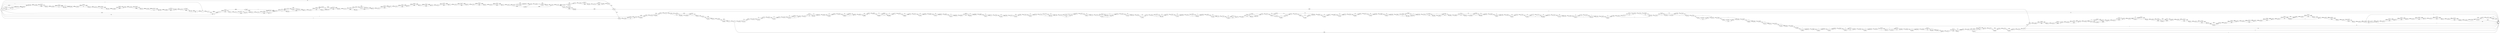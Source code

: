digraph {
	graph [rankdir=LR]
	node [shape=rectangle]
	2 -> 3 [label=39528]
	3 -> 53 [label=39530]
	53 -> 73 [label=2872]
	53 -> 74 [label=36658]
	73 -> 74 [label=3600]
	74 -> 95 [label=2559]
	74 -> 14939 [label=37699]
	95 -> 99 [label=3289]
	99 -> 129 [label=2559]
	99 -> 16517 [label=730]
	129 -> 141 [label=3289]
	141 -> 150 [label=40256]
	150 -> 171 [label=2559]
	150 -> 14995 [label=37697]
	171 -> 183 [label=3289]
	183 -> 204 [label=40256]
	183 -> 15024 [label=2]
	204 -> 234 [label=3289]
	204 -> 15024 [label=36967]
	234 -> 255 [label=2559]
	234 -> 16551 [label=730]
	255 -> 261 [label=3289]
	261 -> 303 [label=40258]
	303 -> 324 [label=2559]
	303 -> 15089 [label=37699]
	324 -> 339 [label=3289]
	339 -> 399 [label=3289]
	339 -> 15125 [label=311]
	399 -> 415 [label=40258]
	415 -> 420 [label=3291]
	415 -> 15193 [label=36967]
	420 -> 458 [label=3289]
	420 -> 15193 [label=2]
	458 -> 479 [label=2559]
	458 -> 16579 [label=730]
	479 -> 486 [label=3289]
	486 -> 516 [label=40258]
	516 -> 537 [label=3289]
	516 -> 15262 [label=36969]
	537 -> 552 [label=40258]
	552 -> 600 [label=3289]
	552 -> 15309 [label=36969]
	600 -> 621 [label=3289]
	600 -> 15329 [label=36969]
	621 -> 642 [label=3289]
	621 -> 15349 [label=36969]
	642 -> 644 [label=40258]
	644 -> 671 [label=3289]
	644 -> 15375 [label=36969]
	671 -> 749 [label=40258]
	749 -> 782 [label=3289]
	749 -> 15407 [label=36969]
	782 -> 794 [label=40258]
	794 -> 842 [label=3289]
	794 -> 15454 [label=36969]
	842 -> 845 [label=40258]
	845 -> 914 [label=3289]
	845 -> 15522 [label=36969]
	914 -> 953 [label=40258]
	953 -> 995 [label=3289]
	953 -> 15597 [label=36969]
	995 -> 1016 [label=2559]
	995 -> 16599 [label=730]
	1016 -> 1040 [label=3289]
	1040 -> 1064 [label=3291]
	1064 -> 1085 [label=3289]
	1064 -> 20892 [label=2]
	1085 -> 1136 [label=3291]
	1136 -> 1142 [label=40258]
	1142 -> 1145 [label=3291]
	1142 -> 15875 [label=36967]
	1145 -> 1181 [label=3289]
	1145 -> 20927 [label=2]
	1181 -> 1238 [label=3291]
	1238 -> 1259 [label=3289]
	1238 -> 20947 [label=2]
	1259 -> 1274 [label=3291]
	1274 -> 1295 [label=3289]
	1274 -> 20967 [label=2]
	1295 -> 1337 [label=3291]
	1337 -> 1340 [label=3341]
	1340 -> 1352 [label=3341]
	1340 -> 2815 [label=36967]
	1352 -> 1358 [label=3343]
	1358 -> 1366 [label=3291]
	1358 -> 1379 [label=52]
	1366 -> 1379 [label=3292]
	1379 -> 1400 [label=2609]
	1379 -> 16619 [label=735]
	1400 -> 1424 [label=3344]
	1424 -> 1445 [label=3342]
	1424 -> 20987 [label=2]
	1445 -> 1575 [label=3344]
	1575 -> 1594 [label=3342]
	1575 -> 1 [label=2]
	1594 -> 1608 [label=2611]
	1594 -> 16640 [label=731]
	1608 -> 1631 [label=2609]
	1608 -> 16640 [label=2]
	1631 -> 1640 [label=3341]
	1640 -> 1651 [label=3342]
	1651 -> 1672 [label=2609]
	1651 -> 16676 [label=733]
	1672 -> 1696 [label=3342]
	1696 -> 1717 [label=2609]
	1696 -> 16696 [label=733]
	1717 -> 1777 [label=3342]
	1777 -> 2565 [label=2559]
	1777 -> 6055 [label=783]
	2565 -> 2571 [label=3291]
	2571 -> 2602 [label=2559]
	2571 -> 20423 [label=732]
	2602 -> 2607 [label=2566]
	2607 -> 2667 [label=3291]
	2667 -> 2685 [label=3284]
	2667 -> 20472 [label=7]
	2685 -> 2704 [label=2559]
	2685 -> 2705 [label=725]
	2704 -> 2705 [label=2565]
	2705 -> 2707 [label=3290]
	2707 -> 2728 [label=3284]
	2707 -> 20509 [label=6]
	2728 -> 2729 [label=3290]
	2729 -> 2750 [label=3284]
	2729 -> 20529 [label=6]
	2750 -> 2755 [label=3290]
	2755 -> 1 [label=3]
	2755 -> 2767 [label=3287]
	2767 -> 1 [label=725]
	2767 -> 2815 [label=2562]
	2815 -> 2892 [label=39529]
	2892 -> 2913 [label=2562]
	2892 -> 16296 [label=36967]
	2913 -> 3212 [label=39529]
	3212 -> 3233 [label=39528]
	3212 -> 23233 [label=1]
	3233 -> 3238 [label=39529]
	3238 -> 3259 [label=2562]
	3238 -> 16316 [label=36967]
	3259 -> 3260 [label=39529]
	3260 -> 3270 [label=39526]
	3260 -> 3281 [label=3]
	3270 -> 3281 [label=2559]
	3270 -> 16330 [label=36967]
	3281 -> 3291 [label=2562]
	3291 -> 3305 [label=2643]
	3305 -> 3312 [label=39529]
	3312 -> 3333 [label=39448]
	3312 -> 16356 [label=81]
	3333 -> 3338 [label=39529]
	3338 -> 3349 [label=39448]
	3338 -> 3359 [label=81]
	3349 -> 3359 [label=39447]
	3349 -> 3369 [label=1]
	3359 -> 3369 [label=39528]
	3369 -> 3582 [label=39529]
	3582 -> 3598 [label=2562]
	3582 -> 16397 [label=36967]
	3598 -> 3621 [label=2559]
	3598 -> 16397 [label=3]
	3621 -> 3624 [label=2562]
	3624 -> 3630 [label=39529]
	3630 -> 3651 [label=2562]
	3630 -> 16437 [label=36967]
	3651 -> 3672 [label=39529]
	3672 -> 3705 [label=2562]
	3672 -> 16469 [label=36967]
	3705 -> 3759 [label=2562]
	3705 -> 16484 [label=36967]
	3759 -> 3762 [label=39448]
	3762 -> 3783 [label=2562]
	3762 -> 23358 [label=36886]
	3783 -> 3816 [label=39448]
	3816 -> 3837 [label=2562]
	3816 -> 23378 [label=36886]
	3837 -> 3846 [label=39448]
	3846 -> 3867 [label=2562]
	3846 -> 23398 [label=36886]
	3867 -> 3870 [label=39448]
	3870 -> 3876 [label=39139]
	3870 -> 20585 [label=309]
	3876 -> 3897 [label=2559]
	3876 -> 20585 [label=36580]
	3897 -> 3903 [label=39445]
	3903 -> 3924 [label=2559]
	3903 -> 23423 [label=36886]
	3924 -> 3927 [label=39445]
	3927 -> 3933 [label=39448]
	3933 -> 3954 [label=2559]
	3933 -> 20640 [label=36889]
	3954 -> 3957 [label=39448]
	3957 -> 3978 [label=39139]
	3957 -> 23670 [label=309]
	3978 -> 4029 [label=39448]
	4029 -> 4050 [label=2559]
	4029 -> 20646 [label=36889]
	4050 -> 4075 [label=39445]
	4075 -> 4107 [label=2559]
	4075 -> 23464 [label=36886]
	4107 -> 4128 [label=2559]
	4107 -> 23484 [label=36886]
	4128 -> 4152 [label=39445]
	4152 -> 4173 [label=2559]
	4152 -> 23504 [label=36886]
	4173 -> 4191 [label=39445]
	4191 -> 4212 [label=2559]
	4191 -> 23524 [label=36886]
	4212 -> 4248 [label=39445]
	4248 -> 4269 [label=2559]
	4248 -> 23544 [label=36886]
	4269 -> 4439 [label=39445]
	4439 -> 1 [label=309]
	4439 -> 4449 [label=39136]
	4449 -> 4470 [label=2559]
	4449 -> 23550 [label=36577]
	4470 -> 4474 [label=2563]
	4474 -> 1 [label=4]
	4474 -> 5982 [label=2559]
	5982 -> 1 [label=2559]
	6055 -> 6076 [label=781]
	6055 -> 16716 [label=2]
	6076 -> 6149 [label=783]
	6149 -> 6170 [label=50]
	6149 -> 16736 [label=733]
	6170 -> 6252 [label=783]
	6252 -> 6273 [label=50]
	6252 -> 16756 [label=733]
	6273 -> 6324 [label=783]
	6324 -> 6345 [label=50]
	6324 -> 16760 [label=733]
	6345 -> 6348 [label=781]
	6348 -> 6410 [label=783]
	6410 -> 6419 [label=51]
	6410 -> 16788 [label=732]
	6419 -> 6452 [label=50]
	6419 -> 16788 [label=1]
	6452 -> 6458 [label=783]
	6458 -> 6479 [label=50]
	6458 -> 16828 [label=733]
	6479 -> 6525 [label=783]
	6525 -> 6550 [label=50]
	6525 -> 16846 [label=733]
	6550 -> 6565 [label=782]
	6565 -> 6592 [label=783]
	6592 -> 6613 [label=782]
	6592 -> 16886 [label=1]
	6613 -> 6636 [label=783]
	6636 -> 6696 [label=50]
	6636 -> 16938 [label=733]
	6696 -> 6717 [label=51]
	6696 -> 19089 [label=726]
	6717 -> 6720 [label=783]
	6720 -> 6741 [label=50]
	6720 -> 16965 [label=733]
	6741 -> 6747 [label=783]
	6747 -> 6784 [label=50]
	6747 -> 17001 [label=733]
	6784 -> 6804 [label=783]
	6804 -> 6825 [label=50]
	6804 -> 17021 [label=733]
	6825 -> 6903 [label=783]
	6903 -> 6924 [label=51]
	6903 -> 19121 [label=732]
	6924 -> 6933 [label=783]
	6933 -> 6939 [label=52]
	6933 -> 19142 [label=731]
	6939 -> 6960 [label=51]
	6939 -> 19142 [label=1]
	6960 -> 6996 [label=783]
	6996 -> 7017 [label=51]
	6996 -> 19167 [label=732]
	7017 -> 7029 [label=783]
	7029 -> 7050 [label=50]
	7029 -> 17041 [label=733]
	7050 -> 7071 [label=783]
	7071 -> 7092 [label=782]
	7071 -> 17061 [label=1]
	7092 -> 7125 [label=783]
	7125 -> 7146 [label=51]
	7125 -> 19187 [label=732]
	7146 -> 7176 [label=783]
	7176 -> 7177 [label=782]
	7176 -> 17081 [label=1]
	7177 -> 7198 [label=50]
	7177 -> 17081 [label=732]
	7198 -> 7212 [label=783]
	7212 -> 7233 [label=50]
	7212 -> 7237 [label=1]
	7212 -> 19207 [label=732]
	7233 -> 7237 [label=782]
	7237 -> 7251 [label=783]
	7251 -> 7272 [label=51]
	7251 -> 19227 [label=732]
	7272 -> 7275 [label=783]
	7275 -> 7287 [label=51]
	7275 -> 19244 [label=732]
	7287 -> 7299 [label=50]
	7287 -> 7308 [label=1]
	7299 -> 7308 [label=779]
	7308 -> 7313 [label=780]
	7313 -> 7322 [label=783]
	7322 -> 7343 [label=50]
	7322 -> 17145 [label=733]
	7343 -> 7349 [label=783]
	7349 -> 7370 [label=782]
	7349 -> 17165 [label=1]
	7370 -> 7390 [label=783]
	7390 -> 7407 [label=782]
	7390 -> 17169 [label=1]
	7407 -> 7447 [label=50]
	7407 -> 17169 [label=732]
	7447 -> 7467 [label=783]
	7467 -> 7488 [label=50]
	7467 -> 17224 [label=733]
	7488 -> 7547 [label=783]
	7547 -> 7559 [label=782]
	7547 -> 7568 [label=1]
	7559 -> 7568 [label=779]
	7559 -> 7580 [label=3]
	7568 -> 7580 [label=780]
	7580 -> 7683 [label=783]
	7683 -> 7719 [label=50]
	7683 -> 17259 [label=733]
	7719 -> 7725 [label=783]
	7725 -> 7767 [label=50]
	7725 -> 17288 [label=733]
	7767 -> 7775 [label=58]
	7775 -> 7830 [label=783]
	7830 -> 7848 [label=58]
	7830 -> 7854 [label=725]
	7848 -> 7854 [label=50]
	7848 -> 17306 [label=8]
	7854 -> 7869 [label=775]
	7869 -> 7875 [label=776]
	7875 -> 7877 [label=783]
	7877 -> 7893 [label=58]
	7877 -> 7918 [label=725]
	7893 -> 7918 [label=50]
	7893 -> 17322 [label=8]
	7918 -> 7937 [label=775]
	7937 -> 7975 [label=783]
	7975 -> 8001 [label=58]
	7975 -> 8028 [label=725]
	8001 -> 8022 [label=50]
	8001 -> 17383 [label=8]
	8022 -> 8028 [label=58]
	8028 -> 8053 [label=783]
	8053 -> 8077 [label=50]
	8053 -> 17406 [label=733]
	8077 -> 8085 [label=783]
	8085 -> 8114 [label=50]
	8085 -> 17434 [label=733]
	8114 -> 8146 [label=783]
	8146 -> 8167 [label=58]
	8146 -> 23839 [label=725]
	8167 -> 8172 [label=783]
	8172 -> 10634 [label=50]
	8172 -> 17450 [label=733]
	10634 -> 10660 [label=783]
	10660 -> 10681 [label=52]
	10660 -> 19310 [label=731]
	10681 -> 10691 [label=783]
	10691 -> 10696 [label=780]
	10691 -> 17466 [label=3]
	10696 -> 10699 [label=51]
	10696 -> 17466 [label=729]
	10699 -> 10721 [label=50]
	10699 -> 10738 [label=1]
	10721 -> 10738 [label=782]
	10738 -> 10750 [label=783]
	10750 -> 10794 [label=51]
	10750 -> 10802 [label=732]
	10794 -> 10802 [label=50]
	10794 -> 17528 [label=1]
	10802 -> 10804 [label=782]
	10804 -> 10854 [label=50]
	10804 -> 17528 [label=732]
	10854 -> 10864 [label=783]
	10864 -> 10910 [label=50]
	10864 -> 17610 [label=733]
	10910 -> 10943 [label=51]
	10943 -> 10945 [label=50]
	10943 -> 10964 [label=1]
	10945 -> 10964 [label=50]
	10945 -> 10967 [label=732]
	10964 -> 10967 [label=51]
	10967 -> 10976 [label=783]
	10976 -> 11000 [label=51]
	10976 -> 19390 [label=732]
	11000 -> 11082 [label=783]
	11082 -> 11103 [label=781]
	11082 -> 19410 [label=2]
	11103 -> 11150 [label=783]
	11150 -> 11171 [label=50]
	11150 -> 17647 [label=733]
	11171 -> 11172 [label=780]
	11172 -> 11227 [label=50]
	11172 -> 17666 [label=730]
	11227 -> 11237 [label=783]
	11237 -> 11264 [label=50]
	11237 -> 17731 [label=733]
	11264 -> 11292 [label=783]
	11292 -> 11313 [label=51]
	11292 -> 19420 [label=732]
	11313 -> 11314 [label=782]
	11314 -> 11323 [label=781]
	11314 -> 11335 [label=1]
	11323 -> 11335 [label=782]
	11335 -> 11338 [label=783]
	11338 -> 11359 [label=51]
	11338 -> 19450 [label=732]
	11359 -> 11367 [label=783]
	11367 -> 11371 [label=782]
	11367 -> 11462 [label=1]
	11371 -> 11392 [label=50]
	11371 -> 19470 [label=732]
	11392 -> 11441 [label=782]
	11441 -> 11462 [label=50]
	11441 -> 19490 [label=732]
	11462 -> 11479 [label=783]
	11479 -> 11485 [label=782]
	11479 -> 11500 [label=1]
	11485 -> 11500 [label=50]
	11485 -> 11506 [label=732]
	11500 -> 11504 [label=51]
	11504 -> 11506 [label=50]
	11504 -> 17910 [label=1]
	11506 -> 11518 [label=782]
	11518 -> 1 [label=50]
	11518 -> 17910 [label=732]
	12261 -> 12262 [label=81]
	12262 -> 12278 [label=390]
	12278 -> 12297 [label=36963]
	12297 -> 12445 [label=36967]
	12445 -> 12636 [label=36969]
	12636 -> 12657 [label=36660]
	12636 -> 23570 [label=309]
	12657 -> 12929 [label=36969]
	12929 -> 12950 [label=81]
	12929 -> 20663 [label=36888]
	12950 -> 12967 [label=36967]
	12967 -> 13186 [label=36969]
	13186 -> 13207 [label=81]
	13186 -> 20703 [label=36888]
	13207 -> 13212 [label=36969]
	13212 -> 13233 [label=83]
	13212 -> 23280 [label=36886]
	13233 -> 13269 [label=36969]
	13269 -> 13290 [label=36660]
	13269 -> 23590 [label=309]
	13290 -> 13351 [label=36969]
	13351 -> 13372 [label=36660]
	13351 -> 23610 [label=309]
	13372 -> 13462 [label=36969]
	13462 -> 13483 [label=81]
	13462 -> 20723 [label=36888]
	13483 -> 13864 [label=36969]
	13864 -> 13885 [label=36967]
	13864 -> 20743 [label=2]
	13885 -> 14731 [label=36969]
	14731 -> 14758 [label=36967]
	14731 -> 20769 [label=2]
	14758 -> 2 [label=36969]
	14939 -> 14984 [label=36969]
	14939 -> 95 [label=730]
	14984 -> 141 [label=36967]
	14984 -> 15010 [label=2]
	14995 -> 15010 [label=36967]
	14995 -> 171 [label=730]
	15010 -> 183 [label=36969]
	15024 -> 261 [label=36969]
	15089 -> 15104 [label=36969]
	15089 -> 324 [label=730]
	15104 -> 15125 [label=36658]
	15104 -> 339 [label=311]
	15125 -> 399 [label=36969]
	15193 -> 486 [label=36969]
	15262 -> 537 [label=36969]
	15309 -> 600 [label=36969]
	15329 -> 621 [label=36969]
	15349 -> 642 [label=36969]
	15375 -> 671 [label=36969]
	15407 -> 782 [label=36969]
	15454 -> 842 [label=36969]
	15522 -> 914 [label=36969]
	15597 -> 1136 [label=36967]
	15597 -> 1040 [label=2]
	15875 -> 15896 [label=36658]
	15875 -> 23630 [label=309]
	15896 -> 1340 [label=36967]
	16296 -> 2913 [label=36967]
	16316 -> 3259 [label=36967]
	16330 -> 3291 [label=81]
	16330 -> 3305 [label=36886]
	16356 -> 3333 [label=81]
	16397 -> 3624 [label=36967]
	16397 -> 3621 [label=3]
	16437 -> 3651 [label=36967]
	16469 -> 3705 [label=36967]
	16484 -> 1 [label=81]
	16484 -> 3759 [label=36886]
	16517 -> 129 [label=730]
	16551 -> 255 [label=730]
	16579 -> 479 [label=730]
	16599 -> 1016 [label=730]
	16619 -> 1400 [label=735]
	16640 -> 16645 [label=733]
	16645 -> 1631 [label=732]
	16645 -> 1640 [label=1]
	16676 -> 1672 [label=733]
	16696 -> 1717 [label=733]
	16716 -> 6076 [label=2]
	16736 -> 6170 [label=733]
	16756 -> 6273 [label=733]
	16760 -> 6345 [label=731]
	16760 -> 6348 [label=2]
	16788 -> 6452 [label=733]
	16828 -> 6479 [label=733]
	16846 -> 6565 [label=1]
	16846 -> 6550 [label=732]
	16886 -> 6613 [label=1]
	16938 -> 6696 [label=727]
	16938 -> 19089 [label=6]
	16965 -> 6741 [label=733]
	17001 -> 6784 [label=733]
	17021 -> 6825 [label=733]
	17041 -> 7050 [label=733]
	17061 -> 7092 [label=1]
	17081 -> 7198 [label=733]
	17145 -> 7343 [label=733]
	17165 -> 7370 [label=1]
	17169 -> 7447 [label=733]
	17224 -> 7488 [label=733]
	17259 -> 7719 [label=733]
	17288 -> 7767 [label=8]
	17288 -> 7775 [label=725]
	17306 -> 7869 [label=1]
	17306 -> 7875 [label=7]
	17322 -> 17343 [label=1]
	17322 -> 19290 [label=7]
	17343 -> 7937 [label=8]
	17383 -> 8022 [label=8]
	17406 -> 8077 [label=733]
	17434 -> 8114 [label=733]
	17450 -> 10634 [label=733]
	17466 -> 10721 [label=732]
	17528 -> 10854 [label=733]
	17610 -> 10910 [label=1]
	17610 -> 10945 [label=732]
	17647 -> 11171 [label=730]
	17647 -> 17666 [label=3]
	17666 -> 11227 [label=733]
	17731 -> 11264 [label=733]
	17910 -> 17918 [label=733]
	17918 -> 19541 [label=732]
	17918 -> 17957 [label=1]
	17957 -> 17959 [label=733]
	17959 -> 18049 [label=1]
	17959 -> 19584 [label=732]
	18049 -> 18057 [label=733]
	18057 -> 18084 [label=1]
	18057 -> 19693 [label=732]
	18084 -> 18093 [label=733]
	18093 -> 18114 [label=1]
	18093 -> 19713 [label=732]
	18114 -> 18144 [label=733]
	18144 -> 18196 [label=1]
	18144 -> 19764 [label=732]
	18196 -> 18246 [label=733]
	18246 -> 1 [label=1]
	18246 -> 19949 [label=732]
	19089 -> 6717 [label=732]
	19121 -> 6924 [label=732]
	19142 -> 6960 [label=732]
	19167 -> 7017 [label=732]
	19187 -> 7146 [label=732]
	19207 -> 7233 [label=732]
	19227 -> 7272 [label=732]
	19244 -> 7299 [label=729]
	19244 -> 7313 [label=3]
	19290 -> 17343 [label=7]
	19310 -> 10681 [label=731]
	19390 -> 11000 [label=732]
	19410 -> 11103 [label=2]
	19420 -> 11313 [label=731]
	19420 -> 11323 [label=1]
	19450 -> 11359 [label=732]
	19470 -> 11392 [label=732]
	19490 -> 11462 [label=732]
	19541 -> 19556 [label=731]
	19541 -> 24164 [label=1]
	19556 -> 17957 [label=732]
	19584 -> 19605 [label=729]
	19584 -> 23035 [label=3]
	19605 -> 18049 [label=732]
	19693 -> 18084 [label=732]
	19713 -> 18114 [label=732]
	19764 -> 18196 [label=732]
	19949 -> 19970 [label=7]
	19949 -> 23859 [label=725]
	19970 -> 19986 [label=732]
	19986 -> 20007 [label=7]
	19986 -> 23879 [label=725]
	20007 -> 20043 [label=7]
	20007 -> 23914 [label=725]
	20043 -> 20053 [label=732]
	20053 -> 20074 [label=3]
	20053 -> 23052 [label=729]
	20074 -> 20091 [label=7]
	20091 -> 20160 [label=732]
	20160 -> 20190 [label=7]
	20160 -> 23951 [label=725]
	20190 -> 20216 [label=732]
	20216 -> 20222 [label=731]
	20216 -> 20237 [label=1]
	20222 -> 20237 [label=730]
	20222 -> 20243 [label=1]
	20237 -> 20241 [label=731]
	20241 -> 20243 [label=6]
	20241 -> 20284 [label=725]
	20243 -> 20284 [label=7]
	20284 -> 20296 [label=732]
	20296 -> 20342 [label=7]
	20296 -> 24038 [label=725]
	20342 -> 20348 [label=732]
	20348 -> 20362 [label=7]
	20348 -> 20369 [label=725]
	20362 -> 20369 [label=6]
	20362 -> 20383 [label=1]
	20369 -> 20383 [label=731]
	20383 -> 2565 [label=732]
	20423 -> 2602 [label=7]
	20423 -> 2607 [label=725]
	20472 -> 1 [label=1]
	20472 -> 2704 [label=6]
	20509 -> 2728 [label=6]
	20529 -> 2750 [label=6]
	20585 -> 3927 [label=3]
	20585 -> 3897 [label=36886]
	20640 -> 3954 [label=36889]
	20646 -> 1 [label=2]
	20646 -> 23257 [label=36887]
	20663 -> 12967 [label=2]
	20663 -> 12950 [label=36886]
	20703 -> 13207 [label=36888]
	20723 -> 13483 [label=36888]
	20743 -> 13885 [label=2]
	20769 -> 14758 [label=2]
	20892 -> 1085 [label=2]
	20927 -> 1181 [label=2]
	20947 -> 1259 [label=2]
	20967 -> 1295 [label=2]
	20987 -> 1445 [label=2]
	23035 -> 19605 [label=3]
	23052 -> 20074 [label=4]
	23052 -> 20091 [label=725]
	23233 -> 3233 [label=1]
	23257 -> 1 [label=1]
	23257 -> 4050 [label=36886]
	23280 -> 13233 [label=36886]
	23358 -> 3783 [label=36886]
	23378 -> 3837 [label=36886]
	23398 -> 3867 [label=36886]
	23423 -> 3924 [label=36886]
	23464 -> 4107 [label=36886]
	23484 -> 4128 [label=36886]
	23504 -> 4173 [label=36886]
	23524 -> 4212 [label=36886]
	23544 -> 4269 [label=36886]
	23550 -> 1 [label=36573]
	23550 -> 4470 [label=4]
	23570 -> 12657 [label=309]
	23590 -> 13290 [label=309]
	23610 -> 13372 [label=309]
	23630 -> 15896 [label=309]
	23670 -> 3978 [label=309]
	23839 -> 8167 [label=725]
	23859 -> 19970 [label=725]
	23879 -> 20007 [label=725]
	23914 -> 20043 [label=725]
	23951 -> 20190 [label=725]
	24038 -> 20342 [label=725]
	24164 -> 19556 [label=1]
	0 -> 2 [label=2559]
	0 -> 3 [label=2]
	0 -> 1352 [label=2]
	0 -> 12445 [label=2]
	0 -> 73 [label=728]
	0 -> 1366 [label=1]
	0 -> 12278 [label=36573]
	0 -> 12262 [label=309]
	0 -> 12297 [label=4]
	0 -> 1337 [label=50]
	0 -> 12261 [label=81]
}
